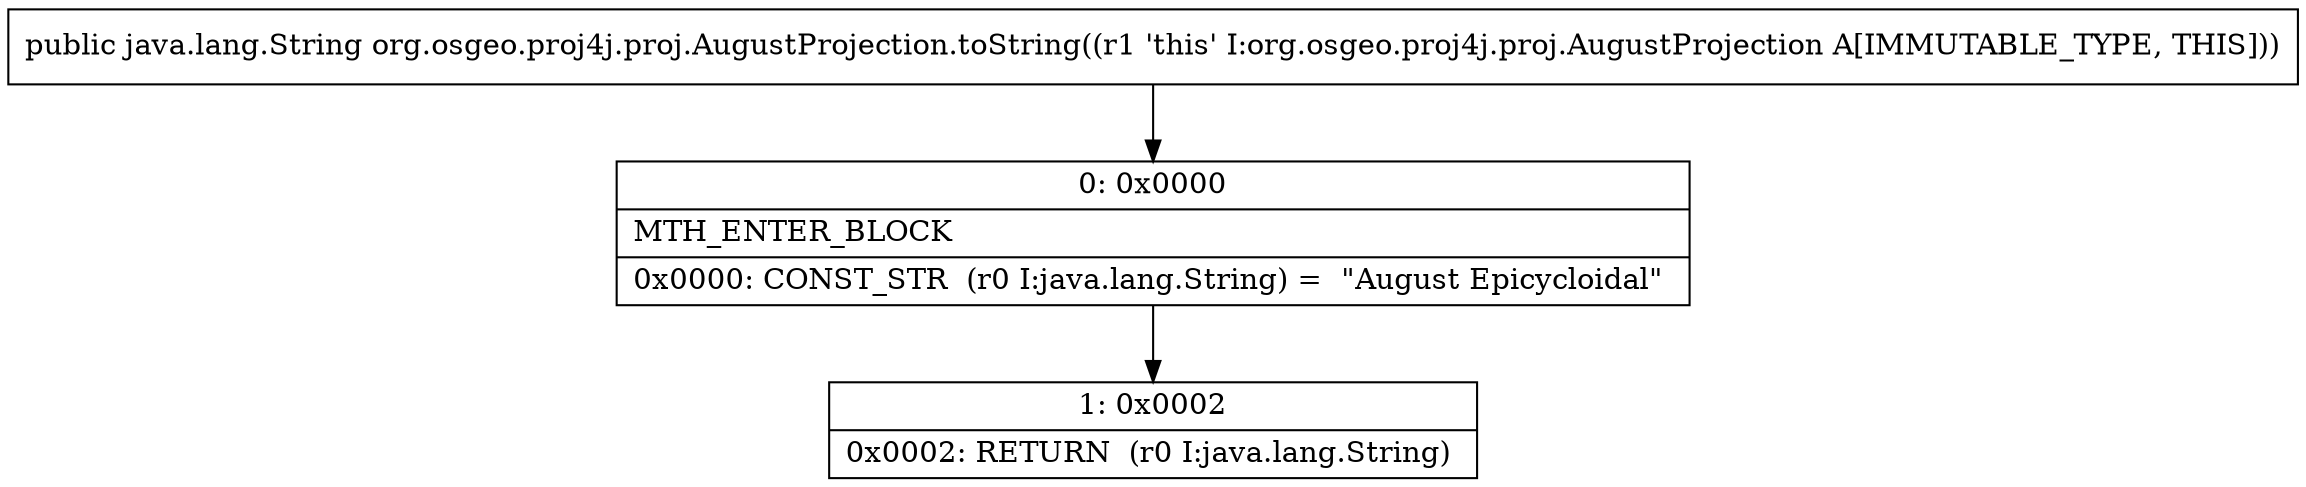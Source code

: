 digraph "CFG fororg.osgeo.proj4j.proj.AugustProjection.toString()Ljava\/lang\/String;" {
Node_0 [shape=record,label="{0\:\ 0x0000|MTH_ENTER_BLOCK\l|0x0000: CONST_STR  (r0 I:java.lang.String) =  \"August Epicycloidal\" \l}"];
Node_1 [shape=record,label="{1\:\ 0x0002|0x0002: RETURN  (r0 I:java.lang.String) \l}"];
MethodNode[shape=record,label="{public java.lang.String org.osgeo.proj4j.proj.AugustProjection.toString((r1 'this' I:org.osgeo.proj4j.proj.AugustProjection A[IMMUTABLE_TYPE, THIS])) }"];
MethodNode -> Node_0;
Node_0 -> Node_1;
}

